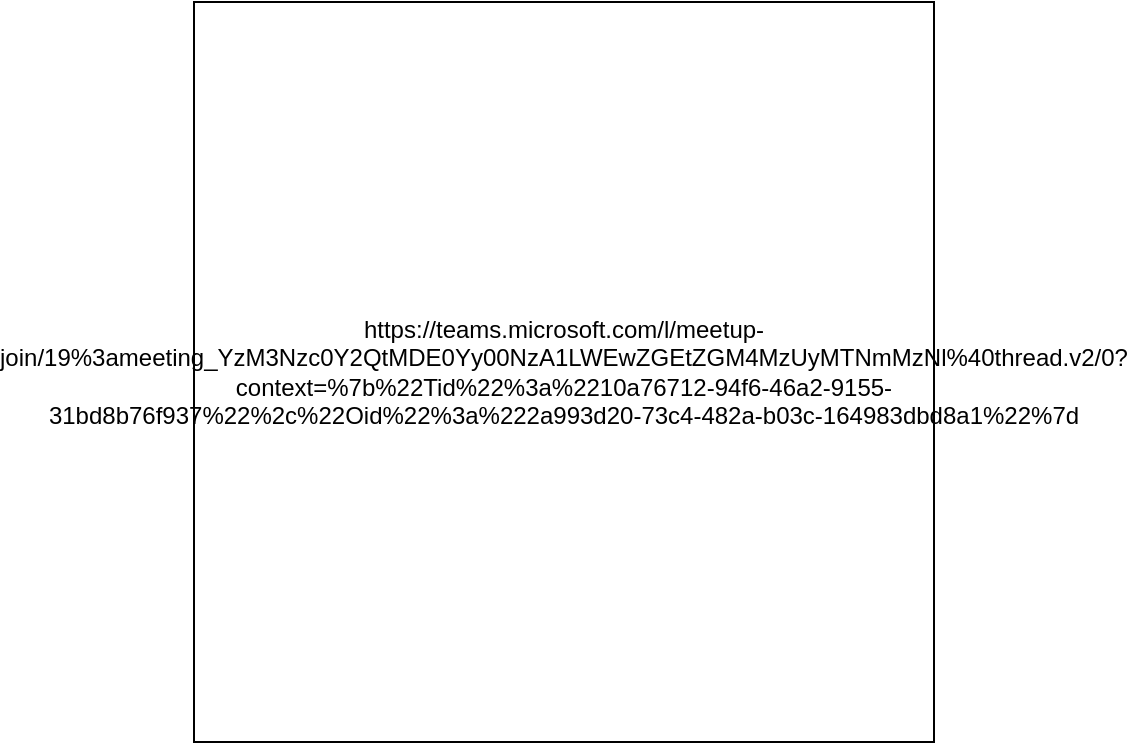 <mxfile version="27.1.1">
  <diagram name="Página-1" id="LPzA1EdKOrGCX12UJips">
    <mxGraphModel dx="2253" dy="785" grid="1" gridSize="10" guides="1" tooltips="1" connect="1" arrows="1" fold="1" page="1" pageScale="1" pageWidth="827" pageHeight="1169" math="0" shadow="0">
      <root>
        <mxCell id="0" />
        <mxCell id="1" parent="0" />
        <mxCell id="OgM6Et-30z3pMFfyQZWw-1" value="https://teams.microsoft.com/l/meetup-join/19%3ameeting_YzM3Nzc0Y2QtMDE0Yy00NzA1LWEwZGEtZGM4MzUyMTNmMzNl%40thread.v2/0?context=%7b%22Tid%22%3a%2210a76712-94f6-46a2-9155-31bd8b76f937%22%2c%22Oid%22%3a%222a993d20-73c4-482a-b03c-164983dbd8a1%22%7d" style="whiteSpace=wrap;html=1;aspect=fixed;" vertex="1" parent="1">
          <mxGeometry x="80" y="80" width="370" height="370" as="geometry" />
        </mxCell>
      </root>
    </mxGraphModel>
  </diagram>
</mxfile>
